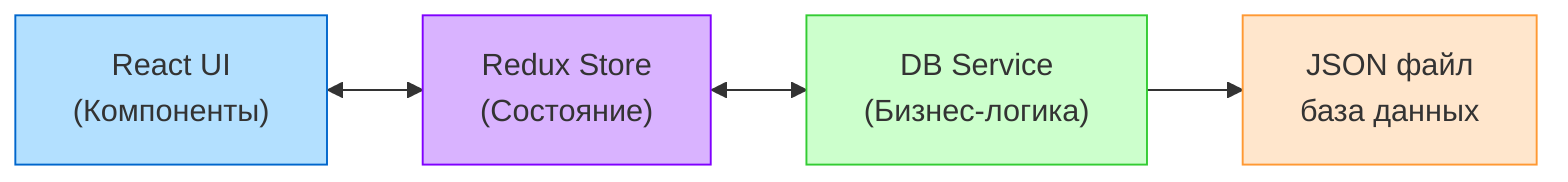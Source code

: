 flowchart LR
    UI["React UI\n(Компоненты)"] <--> Store["Redux Store\n(Состояние)"]
    Store <--> DBService["DB Service\n(Бизнес-логика)"]
    DBService --> JSONFile["JSON файл\nбаза данных"]
    
    style UI fill:#b3e0ff,stroke:#0066cc
    style Store fill:#d9b3ff,stroke:#8000ff
    style DBService fill:#ccffcc,stroke:#33cc33
    style JSONFile fill:#ffe6cc,stroke:#ff9933
